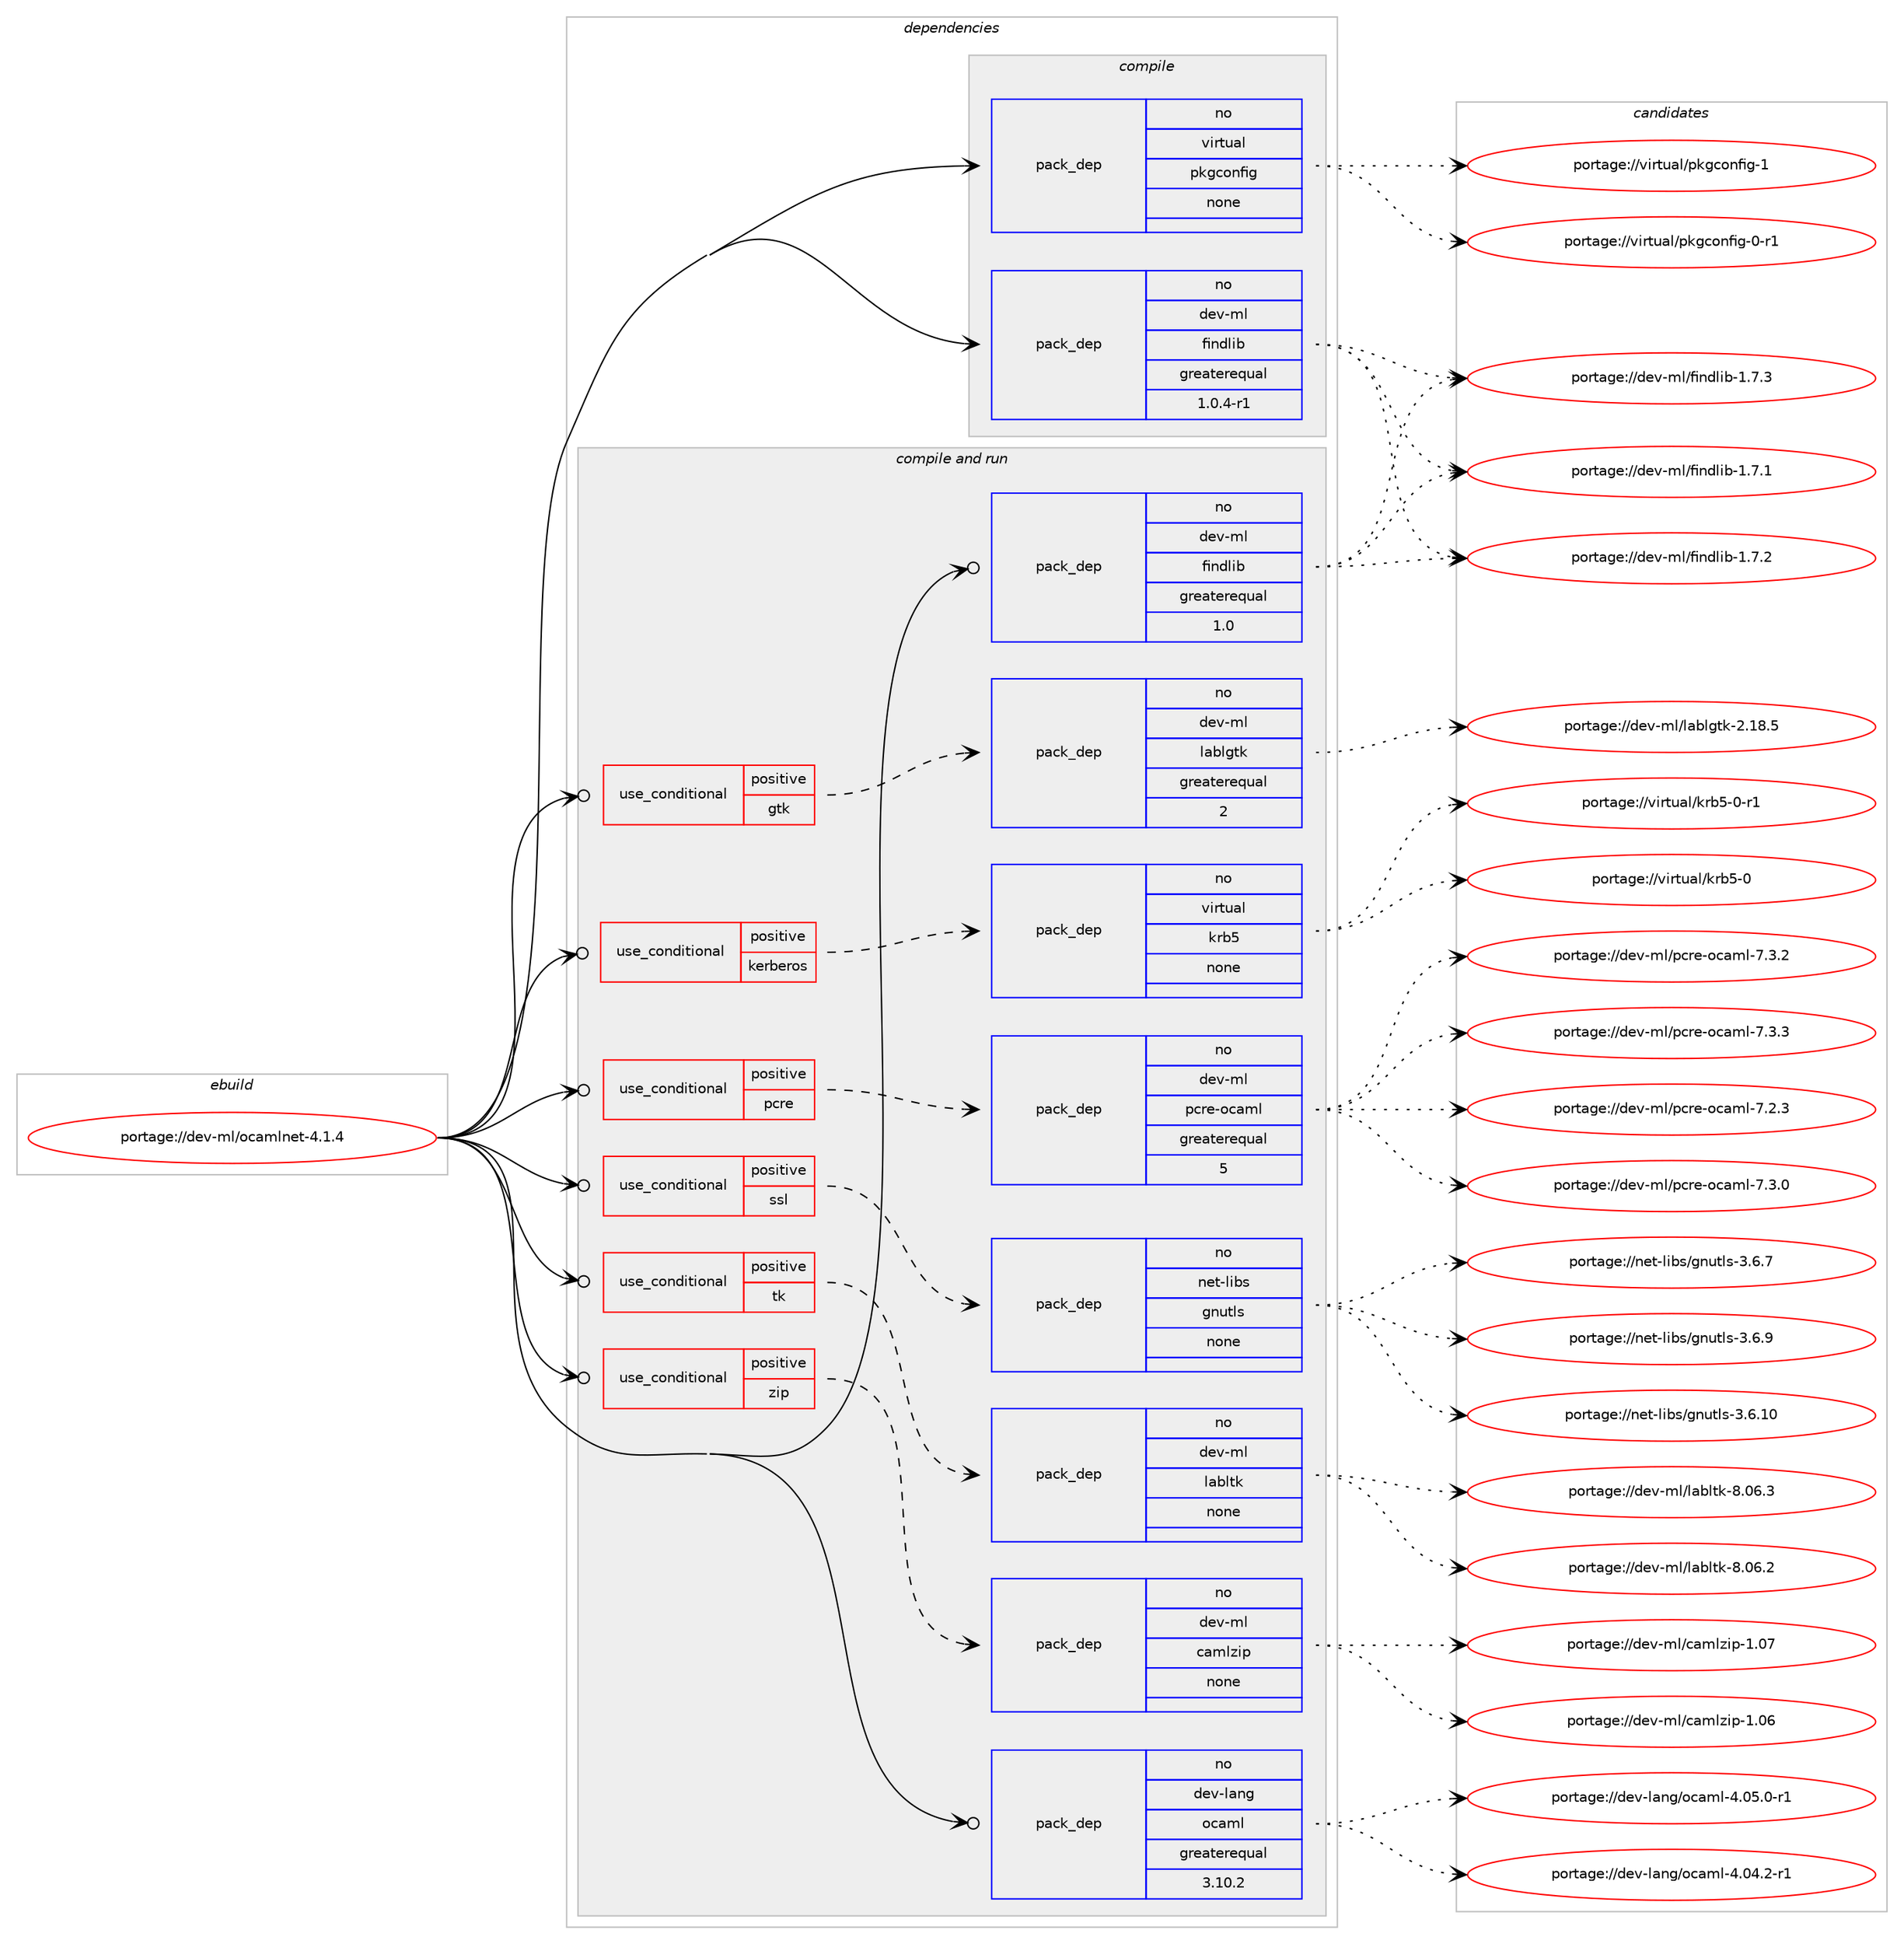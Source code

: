 digraph prolog {

# *************
# Graph options
# *************

newrank=true;
concentrate=true;
compound=true;
graph [rankdir=LR,fontname=Helvetica,fontsize=10,ranksep=1.5];#, ranksep=2.5, nodesep=0.2];
edge  [arrowhead=vee];
node  [fontname=Helvetica,fontsize=10];

# **********
# The ebuild
# **********

subgraph cluster_leftcol {
color=gray;
rank=same;
label=<<i>ebuild</i>>;
id [label="portage://dev-ml/ocamlnet-4.1.4", color=red, width=4, href="../dev-ml/ocamlnet-4.1.4.svg"];
}

# ****************
# The dependencies
# ****************

subgraph cluster_midcol {
color=gray;
label=<<i>dependencies</i>>;
subgraph cluster_compile {
fillcolor="#eeeeee";
style=filled;
label=<<i>compile</i>>;
subgraph pack81714 {
dependency107360 [label=<<TABLE BORDER="0" CELLBORDER="1" CELLSPACING="0" CELLPADDING="4" WIDTH="220"><TR><TD ROWSPAN="6" CELLPADDING="30">pack_dep</TD></TR><TR><TD WIDTH="110">no</TD></TR><TR><TD>dev-ml</TD></TR><TR><TD>findlib</TD></TR><TR><TD>greaterequal</TD></TR><TR><TD>1.0.4-r1</TD></TR></TABLE>>, shape=none, color=blue];
}
id:e -> dependency107360:w [weight=20,style="solid",arrowhead="vee"];
subgraph pack81715 {
dependency107361 [label=<<TABLE BORDER="0" CELLBORDER="1" CELLSPACING="0" CELLPADDING="4" WIDTH="220"><TR><TD ROWSPAN="6" CELLPADDING="30">pack_dep</TD></TR><TR><TD WIDTH="110">no</TD></TR><TR><TD>virtual</TD></TR><TR><TD>pkgconfig</TD></TR><TR><TD>none</TD></TR><TR><TD></TD></TR></TABLE>>, shape=none, color=blue];
}
id:e -> dependency107361:w [weight=20,style="solid",arrowhead="vee"];
}
subgraph cluster_compileandrun {
fillcolor="#eeeeee";
style=filled;
label=<<i>compile and run</i>>;
subgraph cond22482 {
dependency107362 [label=<<TABLE BORDER="0" CELLBORDER="1" CELLSPACING="0" CELLPADDING="4"><TR><TD ROWSPAN="3" CELLPADDING="10">use_conditional</TD></TR><TR><TD>positive</TD></TR><TR><TD>gtk</TD></TR></TABLE>>, shape=none, color=red];
subgraph pack81716 {
dependency107363 [label=<<TABLE BORDER="0" CELLBORDER="1" CELLSPACING="0" CELLPADDING="4" WIDTH="220"><TR><TD ROWSPAN="6" CELLPADDING="30">pack_dep</TD></TR><TR><TD WIDTH="110">no</TD></TR><TR><TD>dev-ml</TD></TR><TR><TD>lablgtk</TD></TR><TR><TD>greaterequal</TD></TR><TR><TD>2</TD></TR></TABLE>>, shape=none, color=blue];
}
dependency107362:e -> dependency107363:w [weight=20,style="dashed",arrowhead="vee"];
}
id:e -> dependency107362:w [weight=20,style="solid",arrowhead="odotvee"];
subgraph cond22483 {
dependency107364 [label=<<TABLE BORDER="0" CELLBORDER="1" CELLSPACING="0" CELLPADDING="4"><TR><TD ROWSPAN="3" CELLPADDING="10">use_conditional</TD></TR><TR><TD>positive</TD></TR><TR><TD>kerberos</TD></TR></TABLE>>, shape=none, color=red];
subgraph pack81717 {
dependency107365 [label=<<TABLE BORDER="0" CELLBORDER="1" CELLSPACING="0" CELLPADDING="4" WIDTH="220"><TR><TD ROWSPAN="6" CELLPADDING="30">pack_dep</TD></TR><TR><TD WIDTH="110">no</TD></TR><TR><TD>virtual</TD></TR><TR><TD>krb5</TD></TR><TR><TD>none</TD></TR><TR><TD></TD></TR></TABLE>>, shape=none, color=blue];
}
dependency107364:e -> dependency107365:w [weight=20,style="dashed",arrowhead="vee"];
}
id:e -> dependency107364:w [weight=20,style="solid",arrowhead="odotvee"];
subgraph cond22484 {
dependency107366 [label=<<TABLE BORDER="0" CELLBORDER="1" CELLSPACING="0" CELLPADDING="4"><TR><TD ROWSPAN="3" CELLPADDING="10">use_conditional</TD></TR><TR><TD>positive</TD></TR><TR><TD>pcre</TD></TR></TABLE>>, shape=none, color=red];
subgraph pack81718 {
dependency107367 [label=<<TABLE BORDER="0" CELLBORDER="1" CELLSPACING="0" CELLPADDING="4" WIDTH="220"><TR><TD ROWSPAN="6" CELLPADDING="30">pack_dep</TD></TR><TR><TD WIDTH="110">no</TD></TR><TR><TD>dev-ml</TD></TR><TR><TD>pcre-ocaml</TD></TR><TR><TD>greaterequal</TD></TR><TR><TD>5</TD></TR></TABLE>>, shape=none, color=blue];
}
dependency107366:e -> dependency107367:w [weight=20,style="dashed",arrowhead="vee"];
}
id:e -> dependency107366:w [weight=20,style="solid",arrowhead="odotvee"];
subgraph cond22485 {
dependency107368 [label=<<TABLE BORDER="0" CELLBORDER="1" CELLSPACING="0" CELLPADDING="4"><TR><TD ROWSPAN="3" CELLPADDING="10">use_conditional</TD></TR><TR><TD>positive</TD></TR><TR><TD>ssl</TD></TR></TABLE>>, shape=none, color=red];
subgraph pack81719 {
dependency107369 [label=<<TABLE BORDER="0" CELLBORDER="1" CELLSPACING="0" CELLPADDING="4" WIDTH="220"><TR><TD ROWSPAN="6" CELLPADDING="30">pack_dep</TD></TR><TR><TD WIDTH="110">no</TD></TR><TR><TD>net-libs</TD></TR><TR><TD>gnutls</TD></TR><TR><TD>none</TD></TR><TR><TD></TD></TR></TABLE>>, shape=none, color=blue];
}
dependency107368:e -> dependency107369:w [weight=20,style="dashed",arrowhead="vee"];
}
id:e -> dependency107368:w [weight=20,style="solid",arrowhead="odotvee"];
subgraph cond22486 {
dependency107370 [label=<<TABLE BORDER="0" CELLBORDER="1" CELLSPACING="0" CELLPADDING="4"><TR><TD ROWSPAN="3" CELLPADDING="10">use_conditional</TD></TR><TR><TD>positive</TD></TR><TR><TD>tk</TD></TR></TABLE>>, shape=none, color=red];
subgraph pack81720 {
dependency107371 [label=<<TABLE BORDER="0" CELLBORDER="1" CELLSPACING="0" CELLPADDING="4" WIDTH="220"><TR><TD ROWSPAN="6" CELLPADDING="30">pack_dep</TD></TR><TR><TD WIDTH="110">no</TD></TR><TR><TD>dev-ml</TD></TR><TR><TD>labltk</TD></TR><TR><TD>none</TD></TR><TR><TD></TD></TR></TABLE>>, shape=none, color=blue];
}
dependency107370:e -> dependency107371:w [weight=20,style="dashed",arrowhead="vee"];
}
id:e -> dependency107370:w [weight=20,style="solid",arrowhead="odotvee"];
subgraph cond22487 {
dependency107372 [label=<<TABLE BORDER="0" CELLBORDER="1" CELLSPACING="0" CELLPADDING="4"><TR><TD ROWSPAN="3" CELLPADDING="10">use_conditional</TD></TR><TR><TD>positive</TD></TR><TR><TD>zip</TD></TR></TABLE>>, shape=none, color=red];
subgraph pack81721 {
dependency107373 [label=<<TABLE BORDER="0" CELLBORDER="1" CELLSPACING="0" CELLPADDING="4" WIDTH="220"><TR><TD ROWSPAN="6" CELLPADDING="30">pack_dep</TD></TR><TR><TD WIDTH="110">no</TD></TR><TR><TD>dev-ml</TD></TR><TR><TD>camlzip</TD></TR><TR><TD>none</TD></TR><TR><TD></TD></TR></TABLE>>, shape=none, color=blue];
}
dependency107372:e -> dependency107373:w [weight=20,style="dashed",arrowhead="vee"];
}
id:e -> dependency107372:w [weight=20,style="solid",arrowhead="odotvee"];
subgraph pack81722 {
dependency107374 [label=<<TABLE BORDER="0" CELLBORDER="1" CELLSPACING="0" CELLPADDING="4" WIDTH="220"><TR><TD ROWSPAN="6" CELLPADDING="30">pack_dep</TD></TR><TR><TD WIDTH="110">no</TD></TR><TR><TD>dev-lang</TD></TR><TR><TD>ocaml</TD></TR><TR><TD>greaterequal</TD></TR><TR><TD>3.10.2</TD></TR></TABLE>>, shape=none, color=blue];
}
id:e -> dependency107374:w [weight=20,style="solid",arrowhead="odotvee"];
subgraph pack81723 {
dependency107375 [label=<<TABLE BORDER="0" CELLBORDER="1" CELLSPACING="0" CELLPADDING="4" WIDTH="220"><TR><TD ROWSPAN="6" CELLPADDING="30">pack_dep</TD></TR><TR><TD WIDTH="110">no</TD></TR><TR><TD>dev-ml</TD></TR><TR><TD>findlib</TD></TR><TR><TD>greaterequal</TD></TR><TR><TD>1.0</TD></TR></TABLE>>, shape=none, color=blue];
}
id:e -> dependency107375:w [weight=20,style="solid",arrowhead="odotvee"];
}
subgraph cluster_run {
fillcolor="#eeeeee";
style=filled;
label=<<i>run</i>>;
}
}

# **************
# The candidates
# **************

subgraph cluster_choices {
rank=same;
color=gray;
label=<<i>candidates</i>>;

subgraph choice81714 {
color=black;
nodesep=1;
choiceportage100101118451091084710210511010010810598454946554649 [label="portage://dev-ml/findlib-1.7.1", color=red, width=4,href="../dev-ml/findlib-1.7.1.svg"];
choiceportage100101118451091084710210511010010810598454946554650 [label="portage://dev-ml/findlib-1.7.2", color=red, width=4,href="../dev-ml/findlib-1.7.2.svg"];
choiceportage100101118451091084710210511010010810598454946554651 [label="portage://dev-ml/findlib-1.7.3", color=red, width=4,href="../dev-ml/findlib-1.7.3.svg"];
dependency107360:e -> choiceportage100101118451091084710210511010010810598454946554649:w [style=dotted,weight="100"];
dependency107360:e -> choiceportage100101118451091084710210511010010810598454946554650:w [style=dotted,weight="100"];
dependency107360:e -> choiceportage100101118451091084710210511010010810598454946554651:w [style=dotted,weight="100"];
}
subgraph choice81715 {
color=black;
nodesep=1;
choiceportage11810511411611797108471121071039911111010210510345484511449 [label="portage://virtual/pkgconfig-0-r1", color=red, width=4,href="../virtual/pkgconfig-0-r1.svg"];
choiceportage1181051141161179710847112107103991111101021051034549 [label="portage://virtual/pkgconfig-1", color=red, width=4,href="../virtual/pkgconfig-1.svg"];
dependency107361:e -> choiceportage11810511411611797108471121071039911111010210510345484511449:w [style=dotted,weight="100"];
dependency107361:e -> choiceportage1181051141161179710847112107103991111101021051034549:w [style=dotted,weight="100"];
}
subgraph choice81716 {
color=black;
nodesep=1;
choiceportage1001011184510910847108979810810311610745504649564653 [label="portage://dev-ml/lablgtk-2.18.5", color=red, width=4,href="../dev-ml/lablgtk-2.18.5.svg"];
dependency107363:e -> choiceportage1001011184510910847108979810810311610745504649564653:w [style=dotted,weight="100"];
}
subgraph choice81717 {
color=black;
nodesep=1;
choiceportage118105114116117971084710711498534548 [label="portage://virtual/krb5-0", color=red, width=4,href="../virtual/krb5-0.svg"];
choiceportage1181051141161179710847107114985345484511449 [label="portage://virtual/krb5-0-r1", color=red, width=4,href="../virtual/krb5-0-r1.svg"];
dependency107365:e -> choiceportage118105114116117971084710711498534548:w [style=dotted,weight="100"];
dependency107365:e -> choiceportage1181051141161179710847107114985345484511449:w [style=dotted,weight="100"];
}
subgraph choice81718 {
color=black;
nodesep=1;
choiceportage100101118451091084711299114101451119997109108455546504651 [label="portage://dev-ml/pcre-ocaml-7.2.3", color=red, width=4,href="../dev-ml/pcre-ocaml-7.2.3.svg"];
choiceportage100101118451091084711299114101451119997109108455546514648 [label="portage://dev-ml/pcre-ocaml-7.3.0", color=red, width=4,href="../dev-ml/pcre-ocaml-7.3.0.svg"];
choiceportage100101118451091084711299114101451119997109108455546514650 [label="portage://dev-ml/pcre-ocaml-7.3.2", color=red, width=4,href="../dev-ml/pcre-ocaml-7.3.2.svg"];
choiceportage100101118451091084711299114101451119997109108455546514651 [label="portage://dev-ml/pcre-ocaml-7.3.3", color=red, width=4,href="../dev-ml/pcre-ocaml-7.3.3.svg"];
dependency107367:e -> choiceportage100101118451091084711299114101451119997109108455546504651:w [style=dotted,weight="100"];
dependency107367:e -> choiceportage100101118451091084711299114101451119997109108455546514648:w [style=dotted,weight="100"];
dependency107367:e -> choiceportage100101118451091084711299114101451119997109108455546514650:w [style=dotted,weight="100"];
dependency107367:e -> choiceportage100101118451091084711299114101451119997109108455546514651:w [style=dotted,weight="100"];
}
subgraph choice81719 {
color=black;
nodesep=1;
choiceportage11010111645108105981154710311011711610811545514654464948 [label="portage://net-libs/gnutls-3.6.10", color=red, width=4,href="../net-libs/gnutls-3.6.10.svg"];
choiceportage110101116451081059811547103110117116108115455146544655 [label="portage://net-libs/gnutls-3.6.7", color=red, width=4,href="../net-libs/gnutls-3.6.7.svg"];
choiceportage110101116451081059811547103110117116108115455146544657 [label="portage://net-libs/gnutls-3.6.9", color=red, width=4,href="../net-libs/gnutls-3.6.9.svg"];
dependency107369:e -> choiceportage11010111645108105981154710311011711610811545514654464948:w [style=dotted,weight="100"];
dependency107369:e -> choiceportage110101116451081059811547103110117116108115455146544655:w [style=dotted,weight="100"];
dependency107369:e -> choiceportage110101116451081059811547103110117116108115455146544657:w [style=dotted,weight="100"];
}
subgraph choice81720 {
color=black;
nodesep=1;
choiceportage1001011184510910847108979810811610745564648544650 [label="portage://dev-ml/labltk-8.06.2", color=red, width=4,href="../dev-ml/labltk-8.06.2.svg"];
choiceportage1001011184510910847108979810811610745564648544651 [label="portage://dev-ml/labltk-8.06.3", color=red, width=4,href="../dev-ml/labltk-8.06.3.svg"];
dependency107371:e -> choiceportage1001011184510910847108979810811610745564648544650:w [style=dotted,weight="100"];
dependency107371:e -> choiceportage1001011184510910847108979810811610745564648544651:w [style=dotted,weight="100"];
}
subgraph choice81721 {
color=black;
nodesep=1;
choiceportage100101118451091084799971091081221051124549464854 [label="portage://dev-ml/camlzip-1.06", color=red, width=4,href="../dev-ml/camlzip-1.06.svg"];
choiceportage100101118451091084799971091081221051124549464855 [label="portage://dev-ml/camlzip-1.07", color=red, width=4,href="../dev-ml/camlzip-1.07.svg"];
dependency107373:e -> choiceportage100101118451091084799971091081221051124549464854:w [style=dotted,weight="100"];
dependency107373:e -> choiceportage100101118451091084799971091081221051124549464855:w [style=dotted,weight="100"];
}
subgraph choice81722 {
color=black;
nodesep=1;
choiceportage1001011184510897110103471119997109108455246485246504511449 [label="portage://dev-lang/ocaml-4.04.2-r1", color=red, width=4,href="../dev-lang/ocaml-4.04.2-r1.svg"];
choiceportage1001011184510897110103471119997109108455246485346484511449 [label="portage://dev-lang/ocaml-4.05.0-r1", color=red, width=4,href="../dev-lang/ocaml-4.05.0-r1.svg"];
dependency107374:e -> choiceportage1001011184510897110103471119997109108455246485246504511449:w [style=dotted,weight="100"];
dependency107374:e -> choiceportage1001011184510897110103471119997109108455246485346484511449:w [style=dotted,weight="100"];
}
subgraph choice81723 {
color=black;
nodesep=1;
choiceportage100101118451091084710210511010010810598454946554649 [label="portage://dev-ml/findlib-1.7.1", color=red, width=4,href="../dev-ml/findlib-1.7.1.svg"];
choiceportage100101118451091084710210511010010810598454946554650 [label="portage://dev-ml/findlib-1.7.2", color=red, width=4,href="../dev-ml/findlib-1.7.2.svg"];
choiceportage100101118451091084710210511010010810598454946554651 [label="portage://dev-ml/findlib-1.7.3", color=red, width=4,href="../dev-ml/findlib-1.7.3.svg"];
dependency107375:e -> choiceportage100101118451091084710210511010010810598454946554649:w [style=dotted,weight="100"];
dependency107375:e -> choiceportage100101118451091084710210511010010810598454946554650:w [style=dotted,weight="100"];
dependency107375:e -> choiceportage100101118451091084710210511010010810598454946554651:w [style=dotted,weight="100"];
}
}

}

